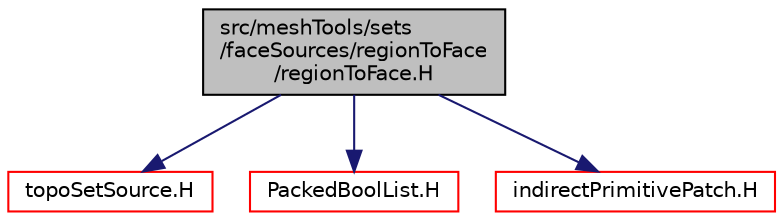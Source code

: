 digraph "src/meshTools/sets/faceSources/regionToFace/regionToFace.H"
{
  bgcolor="transparent";
  edge [fontname="Helvetica",fontsize="10",labelfontname="Helvetica",labelfontsize="10"];
  node [fontname="Helvetica",fontsize="10",shape=record];
  Node1 [label="src/meshTools/sets\l/faceSources/regionToFace\l/regionToFace.H",height=0.2,width=0.4,color="black", fillcolor="grey75", style="filled", fontcolor="black"];
  Node1 -> Node2 [color="midnightblue",fontsize="10",style="solid",fontname="Helvetica"];
  Node2 [label="topoSetSource.H",height=0.2,width=0.4,color="red",URL="$a07594.html"];
  Node1 -> Node3 [color="midnightblue",fontsize="10",style="solid",fontname="Helvetica"];
  Node3 [label="PackedBoolList.H",height=0.2,width=0.4,color="red",URL="$a07775.html"];
  Node1 -> Node4 [color="midnightblue",fontsize="10",style="solid",fontname="Helvetica"];
  Node4 [label="indirectPrimitivePatch.H",height=0.2,width=0.4,color="red",URL="$a08870.html"];
}
